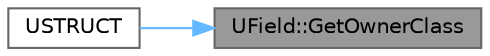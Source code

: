 digraph "UField::GetOwnerClass"
{
 // INTERACTIVE_SVG=YES
 // LATEX_PDF_SIZE
  bgcolor="transparent";
  edge [fontname=Helvetica,fontsize=10,labelfontname=Helvetica,labelfontsize=10];
  node [fontname=Helvetica,fontsize=10,shape=box,height=0.2,width=0.4];
  rankdir="RL";
  Node1 [id="Node000001",label="UField::GetOwnerClass",height=0.2,width=0.4,color="gray40", fillcolor="grey60", style="filled", fontcolor="black",tooltip="Goes up the outer chain to look for a UClass."];
  Node1 -> Node2 [id="edge1_Node000001_Node000002",dir="back",color="steelblue1",style="solid",tooltip=" "];
  Node2 [id="Node000002",label="USTRUCT",height=0.2,width=0.4,color="grey40", fillcolor="white", style="filled",URL="$dc/d3d/MemberReference_8h.html#ab9b7ba5c716e698af0490dad9795da5f",tooltip=" "];
}
